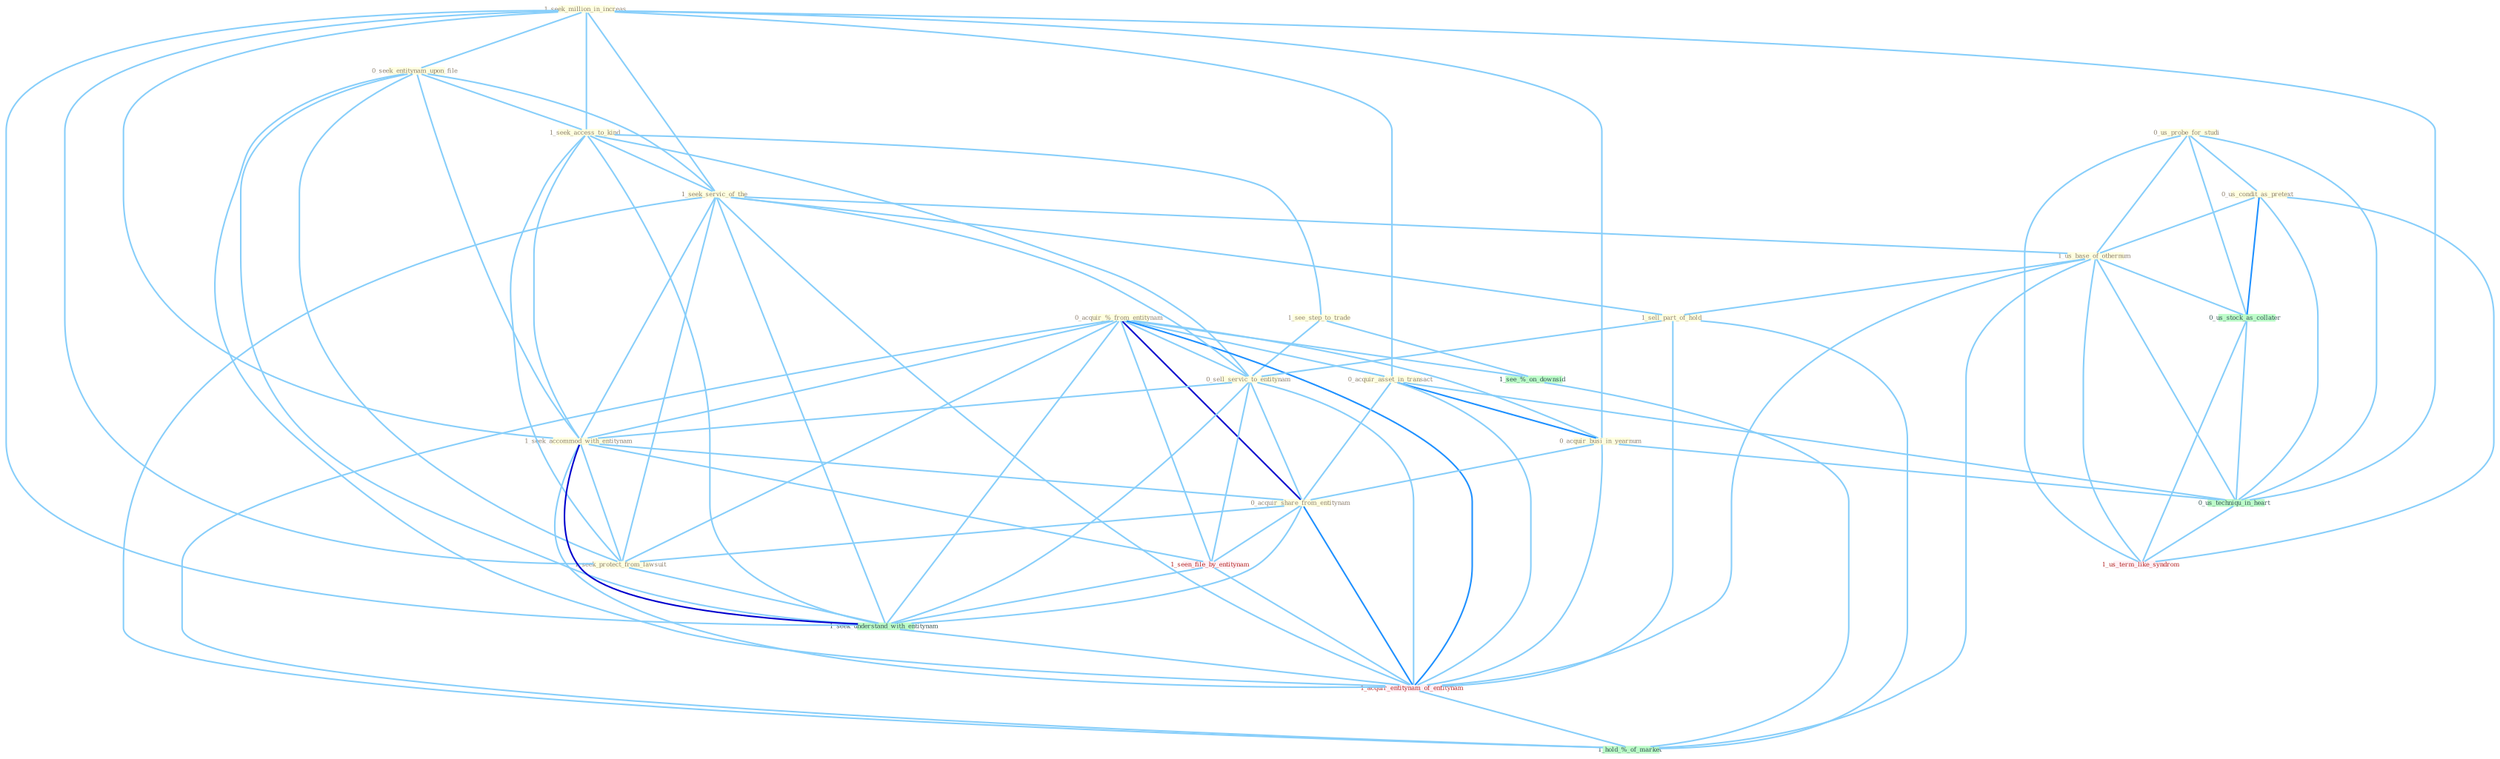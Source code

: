 Graph G{ 
    node
    [shape=polygon,style=filled,width=.5,height=.06,color="#BDFCC9",fixedsize=true,fontsize=4,
    fontcolor="#2f4f4f"];
    {node
    [color="#ffffe0", fontcolor="#8b7d6b"] "1_seek_million_in_increas " "0_seek_entitynam_upon_file " "0_us_probe_for_studi " "0_us_condit_as_pretext " "1_seek_access_to_kind " "1_see_step_to_trade " "0_acquir_%_from_entitynam " "1_seek_servic_of_the " "0_acquir_asset_in_transact " "1_us_base_of_othernum " "1_sell_part_of_hold " "0_acquir_busi_in_yearnum " "0_sell_servic_to_entitynam " "1_seek_accommod_with_entitynam " "0_acquir_share_from_entitynam " "1_seek_protect_from_lawsuit "}
{node [color="#fff0f5", fontcolor="#b22222"] "1_seen_file_by_entitynam " "1_acquir_entitynam_of_entitynam " "1_us_term_like_syndrom "}
edge [color="#B0E2FF"];

	"1_seek_million_in_increas " -- "0_seek_entitynam_upon_file " [w="1", color="#87cefa" ];
	"1_seek_million_in_increas " -- "1_seek_access_to_kind " [w="1", color="#87cefa" ];
	"1_seek_million_in_increas " -- "1_seek_servic_of_the " [w="1", color="#87cefa" ];
	"1_seek_million_in_increas " -- "0_acquir_asset_in_transact " [w="1", color="#87cefa" ];
	"1_seek_million_in_increas " -- "0_acquir_busi_in_yearnum " [w="1", color="#87cefa" ];
	"1_seek_million_in_increas " -- "1_seek_accommod_with_entitynam " [w="1", color="#87cefa" ];
	"1_seek_million_in_increas " -- "1_seek_protect_from_lawsuit " [w="1", color="#87cefa" ];
	"1_seek_million_in_increas " -- "1_seek_understand_with_entitynam " [w="1", color="#87cefa" ];
	"1_seek_million_in_increas " -- "0_us_techniqu_in_heart " [w="1", color="#87cefa" ];
	"0_seek_entitynam_upon_file " -- "1_seek_access_to_kind " [w="1", color="#87cefa" ];
	"0_seek_entitynam_upon_file " -- "1_seek_servic_of_the " [w="1", color="#87cefa" ];
	"0_seek_entitynam_upon_file " -- "1_seek_accommod_with_entitynam " [w="1", color="#87cefa" ];
	"0_seek_entitynam_upon_file " -- "1_seek_protect_from_lawsuit " [w="1", color="#87cefa" ];
	"0_seek_entitynam_upon_file " -- "1_seek_understand_with_entitynam " [w="1", color="#87cefa" ];
	"0_seek_entitynam_upon_file " -- "1_acquir_entitynam_of_entitynam " [w="1", color="#87cefa" ];
	"0_us_probe_for_studi " -- "0_us_condit_as_pretext " [w="1", color="#87cefa" ];
	"0_us_probe_for_studi " -- "1_us_base_of_othernum " [w="1", color="#87cefa" ];
	"0_us_probe_for_studi " -- "0_us_stock_as_collater " [w="1", color="#87cefa" ];
	"0_us_probe_for_studi " -- "0_us_techniqu_in_heart " [w="1", color="#87cefa" ];
	"0_us_probe_for_studi " -- "1_us_term_like_syndrom " [w="1", color="#87cefa" ];
	"0_us_condit_as_pretext " -- "1_us_base_of_othernum " [w="1", color="#87cefa" ];
	"0_us_condit_as_pretext " -- "0_us_stock_as_collater " [w="2", color="#1e90ff" , len=0.8];
	"0_us_condit_as_pretext " -- "0_us_techniqu_in_heart " [w="1", color="#87cefa" ];
	"0_us_condit_as_pretext " -- "1_us_term_like_syndrom " [w="1", color="#87cefa" ];
	"1_seek_access_to_kind " -- "1_see_step_to_trade " [w="1", color="#87cefa" ];
	"1_seek_access_to_kind " -- "1_seek_servic_of_the " [w="1", color="#87cefa" ];
	"1_seek_access_to_kind " -- "0_sell_servic_to_entitynam " [w="1", color="#87cefa" ];
	"1_seek_access_to_kind " -- "1_seek_accommod_with_entitynam " [w="1", color="#87cefa" ];
	"1_seek_access_to_kind " -- "1_seek_protect_from_lawsuit " [w="1", color="#87cefa" ];
	"1_seek_access_to_kind " -- "1_seek_understand_with_entitynam " [w="1", color="#87cefa" ];
	"1_see_step_to_trade " -- "0_sell_servic_to_entitynam " [w="1", color="#87cefa" ];
	"1_see_step_to_trade " -- "1_see_%_on_downsid " [w="1", color="#87cefa" ];
	"0_acquir_%_from_entitynam " -- "0_acquir_asset_in_transact " [w="1", color="#87cefa" ];
	"0_acquir_%_from_entitynam " -- "0_acquir_busi_in_yearnum " [w="1", color="#87cefa" ];
	"0_acquir_%_from_entitynam " -- "0_sell_servic_to_entitynam " [w="1", color="#87cefa" ];
	"0_acquir_%_from_entitynam " -- "1_seek_accommod_with_entitynam " [w="1", color="#87cefa" ];
	"0_acquir_%_from_entitynam " -- "0_acquir_share_from_entitynam " [w="3", color="#0000cd" , len=0.6];
	"0_acquir_%_from_entitynam " -- "1_seek_protect_from_lawsuit " [w="1", color="#87cefa" ];
	"0_acquir_%_from_entitynam " -- "1_seen_file_by_entitynam " [w="1", color="#87cefa" ];
	"0_acquir_%_from_entitynam " -- "1_seek_understand_with_entitynam " [w="1", color="#87cefa" ];
	"0_acquir_%_from_entitynam " -- "1_acquir_entitynam_of_entitynam " [w="2", color="#1e90ff" , len=0.8];
	"0_acquir_%_from_entitynam " -- "1_see_%_on_downsid " [w="1", color="#87cefa" ];
	"0_acquir_%_from_entitynam " -- "1_hold_%_of_market " [w="1", color="#87cefa" ];
	"1_seek_servic_of_the " -- "1_us_base_of_othernum " [w="1", color="#87cefa" ];
	"1_seek_servic_of_the " -- "1_sell_part_of_hold " [w="1", color="#87cefa" ];
	"1_seek_servic_of_the " -- "0_sell_servic_to_entitynam " [w="1", color="#87cefa" ];
	"1_seek_servic_of_the " -- "1_seek_accommod_with_entitynam " [w="1", color="#87cefa" ];
	"1_seek_servic_of_the " -- "1_seek_protect_from_lawsuit " [w="1", color="#87cefa" ];
	"1_seek_servic_of_the " -- "1_seek_understand_with_entitynam " [w="1", color="#87cefa" ];
	"1_seek_servic_of_the " -- "1_acquir_entitynam_of_entitynam " [w="1", color="#87cefa" ];
	"1_seek_servic_of_the " -- "1_hold_%_of_market " [w="1", color="#87cefa" ];
	"0_acquir_asset_in_transact " -- "0_acquir_busi_in_yearnum " [w="2", color="#1e90ff" , len=0.8];
	"0_acquir_asset_in_transact " -- "0_acquir_share_from_entitynam " [w="1", color="#87cefa" ];
	"0_acquir_asset_in_transact " -- "1_acquir_entitynam_of_entitynam " [w="1", color="#87cefa" ];
	"0_acquir_asset_in_transact " -- "0_us_techniqu_in_heart " [w="1", color="#87cefa" ];
	"1_us_base_of_othernum " -- "1_sell_part_of_hold " [w="1", color="#87cefa" ];
	"1_us_base_of_othernum " -- "0_us_stock_as_collater " [w="1", color="#87cefa" ];
	"1_us_base_of_othernum " -- "1_acquir_entitynam_of_entitynam " [w="1", color="#87cefa" ];
	"1_us_base_of_othernum " -- "0_us_techniqu_in_heart " [w="1", color="#87cefa" ];
	"1_us_base_of_othernum " -- "1_us_term_like_syndrom " [w="1", color="#87cefa" ];
	"1_us_base_of_othernum " -- "1_hold_%_of_market " [w="1", color="#87cefa" ];
	"1_sell_part_of_hold " -- "0_sell_servic_to_entitynam " [w="1", color="#87cefa" ];
	"1_sell_part_of_hold " -- "1_acquir_entitynam_of_entitynam " [w="1", color="#87cefa" ];
	"1_sell_part_of_hold " -- "1_hold_%_of_market " [w="1", color="#87cefa" ];
	"0_acquir_busi_in_yearnum " -- "0_acquir_share_from_entitynam " [w="1", color="#87cefa" ];
	"0_acquir_busi_in_yearnum " -- "1_acquir_entitynam_of_entitynam " [w="1", color="#87cefa" ];
	"0_acquir_busi_in_yearnum " -- "0_us_techniqu_in_heart " [w="1", color="#87cefa" ];
	"0_sell_servic_to_entitynam " -- "1_seek_accommod_with_entitynam " [w="1", color="#87cefa" ];
	"0_sell_servic_to_entitynam " -- "0_acquir_share_from_entitynam " [w="1", color="#87cefa" ];
	"0_sell_servic_to_entitynam " -- "1_seen_file_by_entitynam " [w="1", color="#87cefa" ];
	"0_sell_servic_to_entitynam " -- "1_seek_understand_with_entitynam " [w="1", color="#87cefa" ];
	"0_sell_servic_to_entitynam " -- "1_acquir_entitynam_of_entitynam " [w="1", color="#87cefa" ];
	"1_seek_accommod_with_entitynam " -- "0_acquir_share_from_entitynam " [w="1", color="#87cefa" ];
	"1_seek_accommod_with_entitynam " -- "1_seek_protect_from_lawsuit " [w="1", color="#87cefa" ];
	"1_seek_accommod_with_entitynam " -- "1_seen_file_by_entitynam " [w="1", color="#87cefa" ];
	"1_seek_accommod_with_entitynam " -- "1_seek_understand_with_entitynam " [w="3", color="#0000cd" , len=0.6];
	"1_seek_accommod_with_entitynam " -- "1_acquir_entitynam_of_entitynam " [w="1", color="#87cefa" ];
	"0_acquir_share_from_entitynam " -- "1_seek_protect_from_lawsuit " [w="1", color="#87cefa" ];
	"0_acquir_share_from_entitynam " -- "1_seen_file_by_entitynam " [w="1", color="#87cefa" ];
	"0_acquir_share_from_entitynam " -- "1_seek_understand_with_entitynam " [w="1", color="#87cefa" ];
	"0_acquir_share_from_entitynam " -- "1_acquir_entitynam_of_entitynam " [w="2", color="#1e90ff" , len=0.8];
	"1_seek_protect_from_lawsuit " -- "1_seek_understand_with_entitynam " [w="1", color="#87cefa" ];
	"1_seen_file_by_entitynam " -- "1_seek_understand_with_entitynam " [w="1", color="#87cefa" ];
	"1_seen_file_by_entitynam " -- "1_acquir_entitynam_of_entitynam " [w="1", color="#87cefa" ];
	"0_us_stock_as_collater " -- "0_us_techniqu_in_heart " [w="1", color="#87cefa" ];
	"0_us_stock_as_collater " -- "1_us_term_like_syndrom " [w="1", color="#87cefa" ];
	"1_seek_understand_with_entitynam " -- "1_acquir_entitynam_of_entitynam " [w="1", color="#87cefa" ];
	"1_acquir_entitynam_of_entitynam " -- "1_hold_%_of_market " [w="1", color="#87cefa" ];
	"0_us_techniqu_in_heart " -- "1_us_term_like_syndrom " [w="1", color="#87cefa" ];
	"1_see_%_on_downsid " -- "1_hold_%_of_market " [w="1", color="#87cefa" ];
}